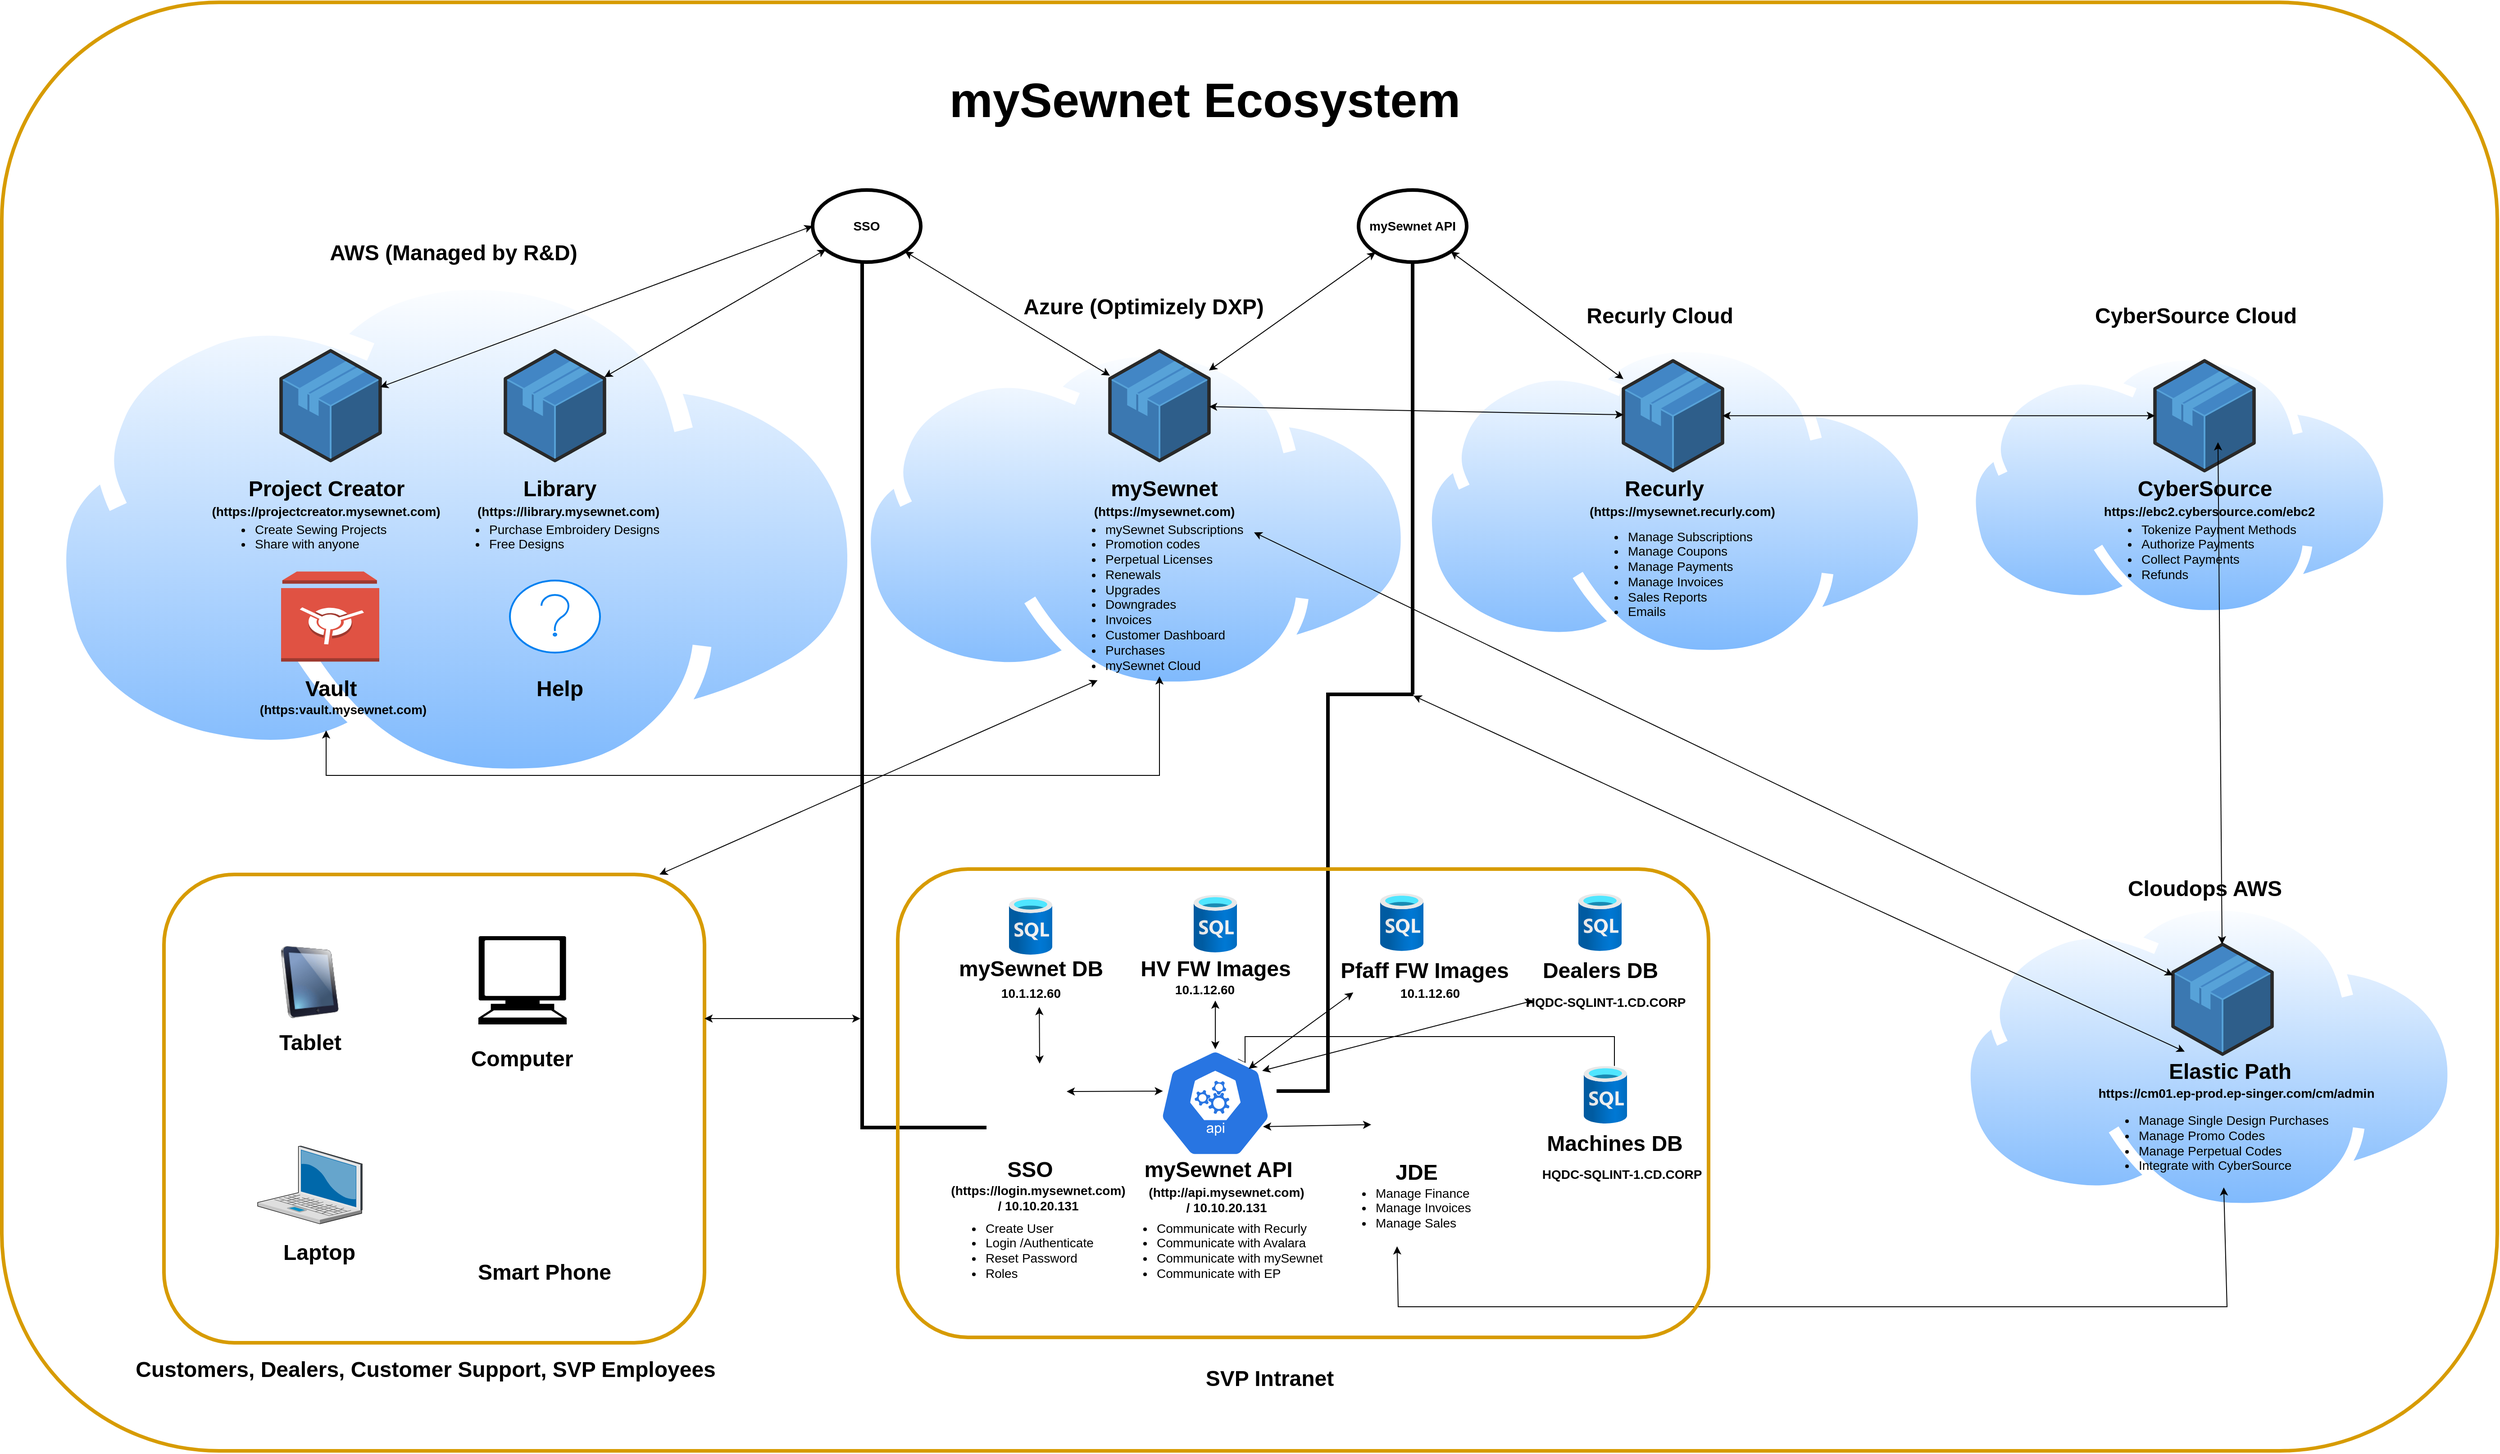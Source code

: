 <mxfile version="20.5.1" type="github">
  <diagram id="wgHW7e4EUa4GgYDRs7Ng" name="Page-1">
    <mxGraphModel dx="3462" dy="3097" grid="1" gridSize="10" guides="1" tooltips="1" connect="1" arrows="1" fold="1" page="1" pageScale="1" pageWidth="700" pageHeight="1000" math="0" shadow="0">
      <root>
        <mxCell id="0" />
        <mxCell id="1" parent="0" />
        <mxCell id="mvNzvA__HQaBql2vhhs9-19" value="" style="aspect=fixed;perimeter=ellipsePerimeter;html=1;align=center;shadow=0;dashed=0;spacingTop=3;image;image=img/lib/active_directory/internet_cloud.svg;fontSize=14;" parent="1" vertex="1">
          <mxGeometry x="-1340" y="-1526" width="910" height="573.3" as="geometry" />
        </mxCell>
        <mxCell id="mvNzvA__HQaBql2vhhs9-1" value="" style="verticalLabelPosition=bottom;html=1;verticalAlign=top;strokeWidth=1;align=center;outlineConnect=0;dashed=0;outlineConnect=0;shape=mxgraph.aws3d.application;fillColor=#4286c5;strokeColor=#57A2D8;aspect=fixed;" parent="1" vertex="1">
          <mxGeometry x="-1080" y="-1437.61" width="110" height="122.06" as="geometry" />
        </mxCell>
        <mxCell id="mvNzvA__HQaBql2vhhs9-3" value="" style="verticalLabelPosition=bottom;html=1;verticalAlign=top;strokeWidth=1;align=center;outlineConnect=0;dashed=0;outlineConnect=0;shape=mxgraph.aws3d.application;fillColor=#4286c5;strokeColor=#57A2D8;aspect=fixed;" parent="1" vertex="1">
          <mxGeometry x="-831" y="-1437.61" width="110" height="122.06" as="geometry" />
        </mxCell>
        <mxCell id="mvNzvA__HQaBql2vhhs9-5" value="Project Creator" style="text;strokeColor=none;fillColor=none;html=1;fontSize=24;fontStyle=1;verticalAlign=middle;align=center;" parent="1" vertex="1">
          <mxGeometry x="-1080" y="-1304.35" width="100" height="40" as="geometry" />
        </mxCell>
        <mxCell id="mvNzvA__HQaBql2vhhs9-6" value="Library" style="text;strokeColor=none;fillColor=none;html=1;fontSize=24;fontStyle=1;verticalAlign=middle;align=center;" parent="1" vertex="1">
          <mxGeometry x="-821" y="-1304.35" width="100" height="40" as="geometry" />
        </mxCell>
        <mxCell id="mvNzvA__HQaBql2vhhs9-8" value="&lt;ul&gt;&lt;li&gt;Create Sewing Projects&lt;/li&gt;&lt;li&gt;Share with anyone&lt;/li&gt;&lt;/ul&gt;" style="text;strokeColor=none;fillColor=none;html=1;whiteSpace=wrap;verticalAlign=middle;overflow=hidden;fontSize=14;" parent="1" vertex="1">
          <mxGeometry x="-1151" y="-1264.35" width="190" height="50" as="geometry" />
        </mxCell>
        <mxCell id="mvNzvA__HQaBql2vhhs9-10" value="&lt;ul&gt;&lt;li&gt;Purchase Embroidery Designs&lt;/li&gt;&lt;li&gt;Free Designs&lt;/li&gt;&lt;/ul&gt;" style="text;strokeColor=none;fillColor=none;html=1;whiteSpace=wrap;verticalAlign=middle;overflow=hidden;fontSize=14;" parent="1" vertex="1">
          <mxGeometry x="-891" y="-1264.35" width="240" height="50" as="geometry" />
        </mxCell>
        <mxCell id="mvNzvA__HQaBql2vhhs9-11" value="" style="outlineConnect=0;dashed=0;verticalLabelPosition=bottom;verticalAlign=top;align=center;html=1;shape=mxgraph.aws3.vault;fillColor=#E05243;gradientColor=none;fontSize=14;" parent="1" vertex="1">
          <mxGeometry x="-1080" y="-1192.35" width="109" height="100" as="geometry" />
        </mxCell>
        <mxCell id="mvNzvA__HQaBql2vhhs9-12" value="Vault" style="text;strokeColor=none;fillColor=none;html=1;fontSize=24;fontStyle=1;verticalAlign=middle;align=center;" parent="1" vertex="1">
          <mxGeometry x="-1075" y="-1082.35" width="100" height="40" as="geometry" />
        </mxCell>
        <mxCell id="mvNzvA__HQaBql2vhhs9-13" value="" style="html=1;verticalLabelPosition=bottom;align=center;labelBackgroundColor=#ffffff;verticalAlign=top;strokeWidth=2;strokeColor=#0080F0;shadow=0;dashed=0;shape=mxgraph.ios7.icons.help;fontSize=14;" parent="1" vertex="1">
          <mxGeometry x="-826" y="-1182.35" width="100" height="80" as="geometry" />
        </mxCell>
        <mxCell id="mvNzvA__HQaBql2vhhs9-14" value="Help" style="text;strokeColor=none;fillColor=none;html=1;fontSize=24;fontStyle=1;verticalAlign=middle;align=center;" parent="1" vertex="1">
          <mxGeometry x="-821" y="-1082.35" width="100" height="40" as="geometry" />
        </mxCell>
        <mxCell id="mvNzvA__HQaBql2vhhs9-15" value="(https://projectcreator.mysewnet.com)" style="text;html=1;strokeColor=none;fillColor=none;align=center;verticalAlign=middle;whiteSpace=wrap;rounded=0;fontSize=14;fontStyle=1" parent="1" vertex="1">
          <mxGeometry x="-1150" y="-1274.35" width="240" height="30" as="geometry" />
        </mxCell>
        <mxCell id="mvNzvA__HQaBql2vhhs9-17" value="(https://library.mysewnet.com)" style="text;html=1;strokeColor=none;fillColor=none;align=center;verticalAlign=middle;whiteSpace=wrap;rounded=0;fontSize=14;fontStyle=1" parent="1" vertex="1">
          <mxGeometry x="-881" y="-1274.35" width="240" height="30" as="geometry" />
        </mxCell>
        <mxCell id="mvNzvA__HQaBql2vhhs9-18" value="(https:vault.mysewnet.com)" style="text;html=1;strokeColor=none;fillColor=none;align=center;verticalAlign=middle;whiteSpace=wrap;rounded=0;fontSize=14;fontStyle=1" parent="1" vertex="1">
          <mxGeometry x="-1131" y="-1054.35" width="240" height="30" as="geometry" />
        </mxCell>
        <mxCell id="mvNzvA__HQaBql2vhhs9-25" value="" style="aspect=fixed;perimeter=ellipsePerimeter;html=1;align=center;shadow=0;dashed=0;spacingTop=3;image;image=img/lib/active_directory/internet_cloud.svg;fontSize=14;" parent="1" vertex="1">
          <mxGeometry x="-440" y="-1444.95" width="617.38" height="388.95" as="geometry" />
        </mxCell>
        <mxCell id="mvNzvA__HQaBql2vhhs9-20" value="" style="verticalLabelPosition=bottom;html=1;verticalAlign=top;strokeWidth=1;align=center;outlineConnect=0;dashed=0;outlineConnect=0;shape=mxgraph.aws3d.application;fillColor=#4286c5;strokeColor=#57A2D8;aspect=fixed;" parent="1" vertex="1">
          <mxGeometry x="-160" y="-1437.61" width="110" height="122.06" as="geometry" />
        </mxCell>
        <mxCell id="mvNzvA__HQaBql2vhhs9-21" value="mySewnet" style="text;strokeColor=none;fillColor=none;html=1;fontSize=24;fontStyle=1;verticalAlign=middle;align=center;" parent="1" vertex="1">
          <mxGeometry x="-150" y="-1304.35" width="100" height="40" as="geometry" />
        </mxCell>
        <mxCell id="mvNzvA__HQaBql2vhhs9-23" value="(https://mysewnet.com)" style="text;html=1;align=center;verticalAlign=middle;resizable=0;points=[];autosize=1;strokeColor=none;fillColor=none;fontSize=14;fontStyle=1" parent="1" vertex="1">
          <mxGeometry x="-190" y="-1274.35" width="180" height="30" as="geometry" />
        </mxCell>
        <mxCell id="mvNzvA__HQaBql2vhhs9-24" value="&lt;ul&gt;&lt;li&gt;mySewnet Subscriptions&lt;/li&gt;&lt;li&gt;Promotion codes&lt;/li&gt;&lt;li&gt;Perpetual Licenses&lt;/li&gt;&lt;li&gt;Renewals&lt;/li&gt;&lt;li&gt;Upgrades&lt;/li&gt;&lt;li&gt;Downgrades&lt;/li&gt;&lt;li&gt;Invoices&lt;/li&gt;&lt;li&gt;Customer Dashboard&lt;/li&gt;&lt;li&gt;Purchases&lt;/li&gt;&lt;li&gt;mySewnet Cloud&lt;/li&gt;&lt;/ul&gt;" style="text;strokeColor=none;fillColor=none;html=1;whiteSpace=wrap;verticalAlign=middle;overflow=hidden;fontSize=14;" parent="1" vertex="1">
          <mxGeometry x="-207.5" y="-1264.35" width="205" height="188.35" as="geometry" />
        </mxCell>
        <mxCell id="mvNzvA__HQaBql2vhhs9-30" value="" style="aspect=fixed;perimeter=ellipsePerimeter;html=1;align=center;shadow=0;dashed=0;spacingTop=3;image;image=img/lib/active_directory/internet_cloud.svg;fontSize=14;" parent="1" vertex="1">
          <mxGeometry x="184" y="-1449.11" width="566.28" height="356.76" as="geometry" />
        </mxCell>
        <mxCell id="mvNzvA__HQaBql2vhhs9-26" value="" style="verticalLabelPosition=bottom;html=1;verticalAlign=top;strokeWidth=1;align=center;outlineConnect=0;dashed=0;outlineConnect=0;shape=mxgraph.aws3d.application;fillColor=#4286c5;strokeColor=#57A2D8;aspect=fixed;" parent="1" vertex="1">
          <mxGeometry x="410" y="-1426.41" width="110" height="122.06" as="geometry" />
        </mxCell>
        <mxCell id="mvNzvA__HQaBql2vhhs9-27" value="Recurly" style="text;strokeColor=none;fillColor=none;html=1;fontSize=24;fontStyle=1;verticalAlign=middle;align=center;" parent="1" vertex="1">
          <mxGeometry x="405" y="-1304.35" width="100" height="40" as="geometry" />
        </mxCell>
        <mxCell id="mvNzvA__HQaBql2vhhs9-28" value="(https://mysewnet.recurly.com)" style="text;html=1;align=center;verticalAlign=middle;resizable=0;points=[];autosize=1;strokeColor=none;fillColor=none;fontSize=14;fontStyle=1" parent="1" vertex="1">
          <mxGeometry x="360" y="-1274.35" width="230" height="30" as="geometry" />
        </mxCell>
        <mxCell id="mvNzvA__HQaBql2vhhs9-29" value="&lt;ul&gt;&lt;li&gt;Manage Subscriptions&lt;/li&gt;&lt;li&gt;Manage Coupons&lt;/li&gt;&lt;li&gt;Manage Payments&lt;/li&gt;&lt;li&gt;Manage Invoices&lt;/li&gt;&lt;li&gt;Sales Reports&lt;/li&gt;&lt;li&gt;Emails&lt;/li&gt;&lt;li&gt;&lt;br&gt;&lt;/li&gt;&lt;/ul&gt;" style="text;strokeColor=none;fillColor=none;html=1;whiteSpace=wrap;verticalAlign=middle;overflow=hidden;fontSize=14;" parent="1" vertex="1">
          <mxGeometry x="372.5" y="-1256" width="185" height="120" as="geometry" />
        </mxCell>
        <mxCell id="mvNzvA__HQaBql2vhhs9-36" value="" style="aspect=fixed;perimeter=ellipsePerimeter;html=1;align=center;shadow=0;dashed=0;spacingTop=3;image;image=img/lib/active_directory/internet_cloud.svg;fontSize=14;" parent="1" vertex="1">
          <mxGeometry x="790" y="-1437.61" width="474.52" height="298.95" as="geometry" />
        </mxCell>
        <mxCell id="mvNzvA__HQaBql2vhhs9-32" value="" style="verticalLabelPosition=bottom;html=1;verticalAlign=top;strokeWidth=1;align=center;outlineConnect=0;dashed=0;outlineConnect=0;shape=mxgraph.aws3d.application;fillColor=#4286c5;strokeColor=#57A2D8;aspect=fixed;" parent="1" vertex="1">
          <mxGeometry x="1000" y="-1426.41" width="110" height="122.06" as="geometry" />
        </mxCell>
        <mxCell id="mvNzvA__HQaBql2vhhs9-33" value="CyberSource" style="text;strokeColor=none;fillColor=none;html=1;fontSize=24;fontStyle=1;verticalAlign=middle;align=center;" parent="1" vertex="1">
          <mxGeometry x="1005" y="-1304.35" width="100" height="40" as="geometry" />
        </mxCell>
        <mxCell id="mvNzvA__HQaBql2vhhs9-34" value="https://ebc2.cybersource.com/ebc2" style="text;html=1;align=center;verticalAlign=middle;resizable=0;points=[];autosize=1;strokeColor=none;fillColor=none;fontSize=14;fontStyle=1" parent="1" vertex="1">
          <mxGeometry x="930" y="-1274.35" width="260" height="30" as="geometry" />
        </mxCell>
        <mxCell id="mvNzvA__HQaBql2vhhs9-35" value="&lt;ul&gt;&lt;li&gt;Tokenize Payment Methods&lt;/li&gt;&lt;li&gt;Authorize Payments&lt;/li&gt;&lt;li&gt;Collect Payments&lt;/li&gt;&lt;li&gt;Refunds&lt;/li&gt;&lt;li&gt;&lt;br&gt;&lt;/li&gt;&lt;/ul&gt;" style="text;strokeColor=none;fillColor=none;html=1;whiteSpace=wrap;verticalAlign=middle;overflow=hidden;fontSize=14;" parent="1" vertex="1">
          <mxGeometry x="942.5" y="-1264.35" width="225" height="90" as="geometry" />
        </mxCell>
        <mxCell id="mvNzvA__HQaBql2vhhs9-37" value="AWS (Managed by R&amp;amp;D)" style="text;strokeColor=none;fillColor=none;html=1;fontSize=24;fontStyle=1;verticalAlign=middle;align=center;" parent="1" vertex="1">
          <mxGeometry x="-1040" y="-1566" width="301" height="40" as="geometry" />
        </mxCell>
        <mxCell id="mvNzvA__HQaBql2vhhs9-38" value="Azure (Optimizely DXP)" style="text;strokeColor=none;fillColor=none;html=1;fontSize=24;fontStyle=1;verticalAlign=middle;align=center;" parent="1" vertex="1">
          <mxGeometry x="-268" y="-1506" width="290" height="40" as="geometry" />
        </mxCell>
        <mxCell id="mvNzvA__HQaBql2vhhs9-39" value="Recurly Cloud" style="text;strokeColor=none;fillColor=none;html=1;fontSize=24;fontStyle=1;verticalAlign=middle;align=center;" parent="1" vertex="1">
          <mxGeometry x="360" y="-1496" width="180" height="40" as="geometry" />
        </mxCell>
        <mxCell id="mvNzvA__HQaBql2vhhs9-40" value="CyberSource Cloud" style="text;strokeColor=none;fillColor=none;html=1;fontSize=24;fontStyle=1;verticalAlign=middle;align=center;" parent="1" vertex="1">
          <mxGeometry x="925" y="-1496" width="240" height="40" as="geometry" />
        </mxCell>
        <mxCell id="mvNzvA__HQaBql2vhhs9-45" value="" style="aspect=fixed;perimeter=ellipsePerimeter;html=1;align=center;shadow=0;dashed=0;spacingTop=3;image;image=img/lib/active_directory/internet_cloud.svg;fontSize=14;" parent="1" vertex="1">
          <mxGeometry x="782.22" y="-828.5" width="555.56" height="350" as="geometry" />
        </mxCell>
        <mxCell id="mvNzvA__HQaBql2vhhs9-41" value="" style="verticalLabelPosition=bottom;html=1;verticalAlign=top;strokeWidth=1;align=center;outlineConnect=0;dashed=0;outlineConnect=0;shape=mxgraph.aws3d.application;fillColor=#4286c5;strokeColor=#57A2D8;aspect=fixed;" parent="1" vertex="1">
          <mxGeometry x="1020" y="-778.5" width="110" height="122.06" as="geometry" />
        </mxCell>
        <mxCell id="mvNzvA__HQaBql2vhhs9-42" value="Elastic Path" style="text;strokeColor=none;fillColor=none;html=1;fontSize=24;fontStyle=1;verticalAlign=middle;align=center;" parent="1" vertex="1">
          <mxGeometry x="1005" y="-656.44" width="155" height="37.94" as="geometry" />
        </mxCell>
        <mxCell id="mvNzvA__HQaBql2vhhs9-43" value="https://cm01.ep-prod.ep-singer.com/cm/admin" style="text;html=1;align=center;verticalAlign=middle;resizable=0;points=[];autosize=1;strokeColor=none;fillColor=none;fontSize=14;fontStyle=1" parent="1" vertex="1">
          <mxGeometry x="925" y="-628.5" width="330" height="30" as="geometry" />
        </mxCell>
        <mxCell id="mvNzvA__HQaBql2vhhs9-44" value="&lt;ul&gt;&lt;li&gt;Manage Single Design Purchases&lt;/li&gt;&lt;li&gt;Manage Promo Codes&lt;/li&gt;&lt;li&gt;Manage Perpetual Codes&lt;/li&gt;&lt;li&gt;Integrate with CyberSource&lt;/li&gt;&lt;/ul&gt;" style="text;strokeColor=none;fillColor=none;html=1;whiteSpace=wrap;verticalAlign=middle;overflow=hidden;fontSize=14;" parent="1" vertex="1">
          <mxGeometry x="940" y="-608.5" width="270" height="100" as="geometry" />
        </mxCell>
        <mxCell id="mvNzvA__HQaBql2vhhs9-46" value="Cloudops AWS" style="text;strokeColor=none;fillColor=none;html=1;fontSize=24;fontStyle=1;verticalAlign=middle;align=center;" parent="1" vertex="1">
          <mxGeometry x="935" y="-860.5" width="240" height="40" as="geometry" />
        </mxCell>
        <mxCell id="mvNzvA__HQaBql2vhhs9-47" value="" style="aspect=fixed;html=1;points=[];align=center;image;fontSize=12;image=img/lib/azure2/databases/SQL_Database.svg;" parent="1" vertex="1">
          <mxGeometry x="-67" y="-833.35" width="48" height="64" as="geometry" />
        </mxCell>
        <mxCell id="mvNzvA__HQaBql2vhhs9-48" value="mySewnet DB" style="text;strokeColor=none;fillColor=none;html=1;fontSize=24;fontStyle=1;verticalAlign=middle;align=center;" parent="1" vertex="1">
          <mxGeometry x="-338" y="-771" width="180" height="40" as="geometry" />
        </mxCell>
        <mxCell id="mvNzvA__HQaBql2vhhs9-49" value="&lt;b&gt;10.1.12.60&lt;/b&gt;" style="text;html=1;align=center;verticalAlign=middle;resizable=0;points=[];autosize=1;strokeColor=none;fillColor=none;fontSize=14;" parent="1" vertex="1">
          <mxGeometry x="-293" y="-739" width="90" height="30" as="geometry" />
        </mxCell>
        <mxCell id="mvNzvA__HQaBql2vhhs9-50" value="" style="aspect=fixed;html=1;points=[];align=center;image;fontSize=12;image=img/lib/azure2/databases/SQL_Database.svg;" parent="1" vertex="1">
          <mxGeometry x="140" y="-835" width="48" height="64" as="geometry" />
        </mxCell>
        <mxCell id="mvNzvA__HQaBql2vhhs9-51" value="" style="aspect=fixed;html=1;points=[];align=center;image;fontSize=12;image=img/lib/azure2/databases/SQL_Database.svg;" parent="1" vertex="1">
          <mxGeometry x="360" y="-835" width="48" height="64" as="geometry" />
        </mxCell>
        <mxCell id="mvNzvA__HQaBql2vhhs9-52" value="Pfaff FW Images" style="text;strokeColor=none;fillColor=none;html=1;fontSize=24;fontStyle=1;verticalAlign=middle;align=center;" parent="1" vertex="1">
          <mxGeometry x="99" y="-769" width="180" height="40" as="geometry" />
        </mxCell>
        <mxCell id="mvNzvA__HQaBql2vhhs9-53" value="HV FW Images" style="text;strokeColor=none;fillColor=none;html=1;fontSize=24;fontStyle=1;verticalAlign=middle;align=center;" parent="1" vertex="1">
          <mxGeometry x="-133" y="-771" width="180" height="40" as="geometry" />
        </mxCell>
        <mxCell id="mvNzvA__HQaBql2vhhs9-55" value="&lt;b&gt;10.1.12.60&lt;/b&gt;" style="text;html=1;align=center;verticalAlign=middle;resizable=0;points=[];autosize=1;strokeColor=none;fillColor=none;fontSize=14;" parent="1" vertex="1">
          <mxGeometry x="150" y="-739" width="90" height="30" as="geometry" />
        </mxCell>
        <mxCell id="mvNzvA__HQaBql2vhhs9-56" value="&lt;b&gt;10.1.12.60&lt;/b&gt;" style="text;html=1;align=center;verticalAlign=middle;resizable=0;points=[];autosize=1;strokeColor=none;fillColor=none;fontSize=14;" parent="1" vertex="1">
          <mxGeometry x="-100" y="-743.35" width="90" height="30" as="geometry" />
        </mxCell>
        <mxCell id="mvNzvA__HQaBql2vhhs9-57" value="" style="image;html=1;image=img/lib/clip_art/computers/iPad_128x128.png;fontSize=14;" parent="1" vertex="1">
          <mxGeometry x="-1088" y="-776.5" width="80" height="80" as="geometry" />
        </mxCell>
        <mxCell id="mvNzvA__HQaBql2vhhs9-58" value="" style="shape=mxgraph.signs.tech.computer;html=1;pointerEvents=1;fillColor=#000000;strokeColor=none;verticalLabelPosition=bottom;verticalAlign=top;align=center;fontSize=14;" parent="1" vertex="1">
          <mxGeometry x="-861" y="-787.5" width="98" height="98" as="geometry" />
        </mxCell>
        <mxCell id="mvNzvA__HQaBql2vhhs9-60" value="" style="shape=image;html=1;verticalAlign=top;verticalLabelPosition=bottom;labelBackgroundColor=#ffffff;imageAspect=0;aspect=fixed;image=https://cdn4.iconfinder.com/data/icons/essential-app-1/16/mobile-phone-smart-screen-128.png;fontSize=14;" parent="1" vertex="1">
          <mxGeometry x="-866" y="-584.5" width="128" height="128" as="geometry" />
        </mxCell>
        <mxCell id="mvNzvA__HQaBql2vhhs9-61" value="" style="verticalLabelPosition=bottom;sketch=0;aspect=fixed;html=1;verticalAlign=top;strokeColor=none;align=center;outlineConnect=0;shape=mxgraph.citrix.laptop_2;fontSize=14;" parent="1" vertex="1">
          <mxGeometry x="-1106" y="-554.5" width="116" height="86.5" as="geometry" />
        </mxCell>
        <mxCell id="mvNzvA__HQaBql2vhhs9-62" value="Tablet" style="text;strokeColor=none;fillColor=none;html=1;fontSize=24;fontStyle=1;verticalAlign=middle;align=center;" parent="1" vertex="1">
          <mxGeometry x="-1098" y="-689.5" width="100" height="40" as="geometry" />
        </mxCell>
        <mxCell id="mvNzvA__HQaBql2vhhs9-63" value="Computer" style="text;strokeColor=none;fillColor=none;html=1;fontSize=24;fontStyle=1;verticalAlign=middle;align=center;" parent="1" vertex="1">
          <mxGeometry x="-876" y="-670.85" width="125" height="40" as="geometry" />
        </mxCell>
        <mxCell id="mvNzvA__HQaBql2vhhs9-65" value="Laptop" style="text;strokeColor=none;fillColor=none;html=1;fontSize=24;fontStyle=1;verticalAlign=middle;align=center;" parent="1" vertex="1">
          <mxGeometry x="-1088" y="-456.5" width="100" height="40" as="geometry" />
        </mxCell>
        <mxCell id="mvNzvA__HQaBql2vhhs9-66" value="Smart Phone" style="text;strokeColor=none;fillColor=none;html=1;fontSize=24;fontStyle=1;verticalAlign=middle;align=center;" parent="1" vertex="1">
          <mxGeometry x="-876" y="-434.5" width="176" height="40" as="geometry" />
        </mxCell>
        <mxCell id="mvNzvA__HQaBql2vhhs9-67" value="" style="aspect=fixed;html=1;points=[];align=center;image;fontSize=12;image=img/lib/azure2/databases/SQL_Database.svg;" parent="1" vertex="1">
          <mxGeometry x="-272" y="-830.85" width="48" height="64" as="geometry" />
        </mxCell>
        <mxCell id="mvNzvA__HQaBql2vhhs9-128" style="edgeStyle=orthogonalEdgeStyle;rounded=0;orthogonalLoop=1;jettySize=auto;html=1;entryX=0.763;entryY=0.126;entryDx=0;entryDy=0;entryPerimeter=0;fontSize=14;" parent="1" source="mvNzvA__HQaBql2vhhs9-68" target="mvNzvA__HQaBql2vhhs9-77" edge="1">
          <mxGeometry relative="1" as="geometry">
            <Array as="points">
              <mxPoint x="400" y="-676" />
              <mxPoint x="-10" y="-676" />
              <mxPoint x="-10" y="-647" />
            </Array>
          </mxGeometry>
        </mxCell>
        <mxCell id="mvNzvA__HQaBql2vhhs9-68" value="" style="aspect=fixed;html=1;points=[];align=center;image;fontSize=12;image=img/lib/azure2/databases/SQL_Database.svg;" parent="1" vertex="1">
          <mxGeometry x="366" y="-643.35" width="48" height="64" as="geometry" />
        </mxCell>
        <mxCell id="mvNzvA__HQaBql2vhhs9-69" value="Dealers DB" style="text;strokeColor=none;fillColor=none;html=1;fontSize=24;fontStyle=1;verticalAlign=middle;align=center;" parent="1" vertex="1">
          <mxGeometry x="307.75" y="-769" width="152.5" height="40" as="geometry" />
        </mxCell>
        <mxCell id="mvNzvA__HQaBql2vhhs9-70" value="Machines DB" style="text;strokeColor=none;fillColor=none;html=1;fontSize=24;fontStyle=1;verticalAlign=middle;align=center;" parent="1" vertex="1">
          <mxGeometry x="307.75" y="-577" width="185" height="40" as="geometry" />
        </mxCell>
        <mxCell id="mvNzvA__HQaBql2vhhs9-71" value="HQDC-SQLINT-1.CD.CORP" style="text;html=1;align=center;verticalAlign=middle;resizable=0;points=[];autosize=1;strokeColor=none;fillColor=none;fontSize=14;fontStyle=1" parent="1" vertex="1">
          <mxGeometry x="290" y="-729" width="200" height="30" as="geometry" />
        </mxCell>
        <mxCell id="mvNzvA__HQaBql2vhhs9-72" value="HQDC-SQLINT-1.CD.CORP" style="text;html=1;align=center;verticalAlign=middle;resizable=0;points=[];autosize=1;strokeColor=none;fillColor=none;fontSize=14;fontStyle=1" parent="1" vertex="1">
          <mxGeometry x="307.75" y="-538.35" width="200" height="30" as="geometry" />
        </mxCell>
        <mxCell id="mvNzvA__HQaBql2vhhs9-73" value="" style="shape=image;html=1;verticalAlign=top;verticalLabelPosition=bottom;labelBackgroundColor=#ffffff;imageAspect=0;aspect=fixed;image=https://cdn1.iconfinder.com/data/icons/icons-for-a-site-1/64/advantage_wallet-128.png;fontSize=14;" parent="1" vertex="1">
          <mxGeometry x="112" y="-661.35" width="128" height="128" as="geometry" />
        </mxCell>
        <mxCell id="mvNzvA__HQaBql2vhhs9-74" value="JDE" style="text;strokeColor=none;fillColor=none;html=1;fontSize=24;fontStyle=1;verticalAlign=middle;align=center;" parent="1" vertex="1">
          <mxGeometry x="130.38" y="-545" width="100" height="40" as="geometry" />
        </mxCell>
        <mxCell id="mvNzvA__HQaBql2vhhs9-75" value="&lt;ul&gt;&lt;li&gt;Manage Finance&lt;/li&gt;&lt;li&gt;Manage Invoices&lt;/li&gt;&lt;li&gt;Manage Sales&lt;/li&gt;&lt;/ul&gt;" style="text;strokeColor=none;fillColor=none;html=1;whiteSpace=wrap;verticalAlign=middle;overflow=hidden;fontSize=14;" parent="1" vertex="1">
          <mxGeometry x="93" y="-527" width="166" height="80" as="geometry" />
        </mxCell>
        <mxCell id="mvNzvA__HQaBql2vhhs9-76" value="" style="shape=image;html=1;verticalAlign=top;verticalLabelPosition=bottom;labelBackgroundColor=#ffffff;imageAspect=0;aspect=fixed;image=https://cdn1.iconfinder.com/data/icons/nuvola2/48x48/actions/kgpg_identity.png;fontSize=14;" parent="1" vertex="1">
          <mxGeometry x="-299" y="-650" width="103" height="103" as="geometry" />
        </mxCell>
        <mxCell id="mvNzvA__HQaBql2vhhs9-77" value="" style="sketch=0;html=1;dashed=0;whitespace=wrap;fillColor=#2875E2;strokeColor=#ffffff;points=[[0.005,0.63,0],[0.1,0.2,0],[0.9,0.2,0],[0.5,0,0],[0.995,0.63,0],[0.72,0.99,0],[0.5,1,0],[0.28,0.99,0]];verticalLabelPosition=bottom;align=center;verticalAlign=top;shape=mxgraph.kubernetes.icon;prIcon=api;fontSize=14;" parent="1" vertex="1">
          <mxGeometry x="-108" y="-662" width="130" height="120" as="geometry" />
        </mxCell>
        <mxCell id="mvNzvA__HQaBql2vhhs9-78" value="mySewnet API" style="text;strokeColor=none;fillColor=none;html=1;fontSize=24;fontStyle=1;verticalAlign=middle;align=center;" parent="1" vertex="1">
          <mxGeometry x="-90" y="-548.35" width="100" height="40" as="geometry" />
        </mxCell>
        <mxCell id="mvNzvA__HQaBql2vhhs9-79" value="SSO" style="text;strokeColor=none;fillColor=none;html=1;fontSize=24;fontStyle=1;verticalAlign=middle;align=center;" parent="1" vertex="1">
          <mxGeometry x="-299" y="-548.35" width="100" height="40" as="geometry" />
        </mxCell>
        <mxCell id="mvNzvA__HQaBql2vhhs9-80" value="&lt;ul&gt;&lt;li&gt;Create User&lt;/li&gt;&lt;li&gt;Login /Authenticate&lt;/li&gt;&lt;li&gt;Reset Password&lt;/li&gt;&lt;li&gt;Roles&lt;/li&gt;&lt;/ul&gt;" style="text;strokeColor=none;fillColor=none;html=1;whiteSpace=wrap;verticalAlign=middle;overflow=hidden;fontSize=14;" parent="1" vertex="1">
          <mxGeometry x="-340" y="-488.35" width="177.5" height="90" as="geometry" />
        </mxCell>
        <mxCell id="mvNzvA__HQaBql2vhhs9-81" value="&lt;ul&gt;&lt;li&gt;Communicate with Recurly&lt;/li&gt;&lt;li&gt;Communicate with Avalara&lt;/li&gt;&lt;li&gt;Communicate with mySewnet&lt;/li&gt;&lt;li&gt;Communicate with EP&lt;/li&gt;&lt;/ul&gt;" style="text;strokeColor=none;fillColor=none;html=1;whiteSpace=wrap;verticalAlign=middle;overflow=hidden;fontSize=14;" parent="1" vertex="1">
          <mxGeometry x="-150" y="-488.35" width="238" height="96.35" as="geometry" />
        </mxCell>
        <mxCell id="mvNzvA__HQaBql2vhhs9-85" value="" style="rounded=1;whiteSpace=wrap;html=1;fontSize=14;textOpacity=0;fillColor=none;strokeWidth=4;strokeColor=#d79b00;" parent="1" vertex="1">
          <mxGeometry x="-1210" y="-856" width="600" height="520" as="geometry" />
        </mxCell>
        <mxCell id="mvNzvA__HQaBql2vhhs9-82" value="&lt;b&gt;(http://api.mysewnet.com)&lt;br&gt;/ 10.10.20.131&lt;br&gt;&lt;/b&gt;" style="text;html=1;align=center;verticalAlign=middle;resizable=0;points=[];autosize=1;strokeColor=none;fillColor=none;fontSize=14;" parent="1" vertex="1">
          <mxGeometry x="-131" y="-520.5" width="200" height="50" as="geometry" />
        </mxCell>
        <mxCell id="mvNzvA__HQaBql2vhhs9-83" value="(https://login.mysewnet.com)&lt;br&gt;/ 10.10.20.131" style="text;html=1;align=center;verticalAlign=middle;resizable=0;points=[];autosize=1;strokeColor=none;fillColor=none;fontSize=14;fontStyle=1" parent="1" vertex="1">
          <mxGeometry x="-350" y="-522" width="220" height="50" as="geometry" />
        </mxCell>
        <mxCell id="mvNzvA__HQaBql2vhhs9-88" value="Customers, Dealers, Customer Support, SVP Employees" style="text;strokeColor=none;fillColor=none;html=1;fontSize=24;fontStyle=1;verticalAlign=middle;align=center;strokeWidth=4;" parent="1" vertex="1">
          <mxGeometry x="-1250" y="-326" width="660" height="40" as="geometry" />
        </mxCell>
        <mxCell id="mvNzvA__HQaBql2vhhs9-89" value="SVP Intranet" style="text;strokeColor=none;fillColor=none;html=1;fontSize=24;fontStyle=1;verticalAlign=middle;align=center;strokeWidth=4;" parent="1" vertex="1">
          <mxGeometry x="-96.62" y="-316" width="227" height="40" as="geometry" />
        </mxCell>
        <mxCell id="mvNzvA__HQaBql2vhhs9-99" value="SSO" style="ellipse;whiteSpace=wrap;html=1;strokeWidth=4;fontSize=14;fillColor=none;fontStyle=1" parent="1" vertex="1">
          <mxGeometry x="-490" y="-1616" width="120" height="80" as="geometry" />
        </mxCell>
        <mxCell id="mvNzvA__HQaBql2vhhs9-100" value="" style="line;strokeWidth=4;direction=south;html=1;perimeter=backbonePerimeter;points=[];outlineConnect=0;fontSize=14;fillColor=none;" parent="1" vertex="1">
          <mxGeometry x="171" y="-1536" width="10" height="480" as="geometry" />
        </mxCell>
        <mxCell id="mvNzvA__HQaBql2vhhs9-101" value="" style="line;strokeWidth=4;direction=south;html=1;perimeter=backbonePerimeter;points=[];outlineConnect=0;fontSize=14;fillColor=none;" parent="1" vertex="1">
          <mxGeometry x="-440" y="-1536" width="10" height="960" as="geometry" />
        </mxCell>
        <mxCell id="mvNzvA__HQaBql2vhhs9-102" value="" style="line;strokeWidth=4;html=1;perimeter=backbonePerimeter;points=[];outlineConnect=0;fontSize=14;fillColor=none;" parent="1" vertex="1">
          <mxGeometry x="-437" y="-650" width="140" height="150" as="geometry" />
        </mxCell>
        <mxCell id="mvNzvA__HQaBql2vhhs9-104" value="mySewnet API" style="ellipse;whiteSpace=wrap;html=1;strokeWidth=4;fontSize=14;fillColor=none;fontStyle=1" parent="1" vertex="1">
          <mxGeometry x="116" y="-1616" width="120" height="80" as="geometry" />
        </mxCell>
        <mxCell id="mvNzvA__HQaBql2vhhs9-105" value="" style="line;strokeWidth=4;html=1;perimeter=backbonePerimeter;points=[];outlineConnect=0;fontSize=14;fillColor=none;" parent="1" vertex="1">
          <mxGeometry x="80" y="-1061" width="97" height="10" as="geometry" />
        </mxCell>
        <mxCell id="mvNzvA__HQaBql2vhhs9-106" value="" style="line;strokeWidth=4;direction=south;html=1;perimeter=backbonePerimeter;points=[];outlineConnect=0;fontSize=14;fillColor=none;" parent="1" vertex="1">
          <mxGeometry x="77" y="-1055" width="10" height="439" as="geometry" />
        </mxCell>
        <mxCell id="mvNzvA__HQaBql2vhhs9-107" value="" style="line;strokeWidth=4;html=1;perimeter=backbonePerimeter;points=[];outlineConnect=0;fontSize=14;fillColor=none;" parent="1" vertex="1">
          <mxGeometry x="25" y="-620.5" width="59" height="10" as="geometry" />
        </mxCell>
        <mxCell id="mvNzvA__HQaBql2vhhs9-110" value="" style="endArrow=classic;startArrow=classic;html=1;rounded=0;fontSize=14;" parent="1" source="mvNzvA__HQaBql2vhhs9-3" target="mvNzvA__HQaBql2vhhs9-99" edge="1">
          <mxGeometry width="50" height="50" relative="1" as="geometry">
            <mxPoint x="-640" y="-1456" as="sourcePoint" />
            <mxPoint x="-590" y="-1506" as="targetPoint" />
          </mxGeometry>
        </mxCell>
        <mxCell id="mvNzvA__HQaBql2vhhs9-111" value="" style="endArrow=classic;startArrow=classic;html=1;rounded=0;fontSize=14;entryX=0;entryY=0.5;entryDx=0;entryDy=0;" parent="1" source="mvNzvA__HQaBql2vhhs9-1" target="mvNzvA__HQaBql2vhhs9-99" edge="1">
          <mxGeometry width="50" height="50" relative="1" as="geometry">
            <mxPoint x="-630" y="-1546" as="sourcePoint" />
            <mxPoint x="-580" y="-1596" as="targetPoint" />
          </mxGeometry>
        </mxCell>
        <mxCell id="mvNzvA__HQaBql2vhhs9-112" value="" style="endArrow=classic;startArrow=classic;html=1;rounded=0;fontSize=14;" parent="1" source="mvNzvA__HQaBql2vhhs9-20" target="mvNzvA__HQaBql2vhhs9-104" edge="1">
          <mxGeometry width="50" height="50" relative="1" as="geometry">
            <mxPoint x="40" y="-1466" as="sourcePoint" />
            <mxPoint x="90" y="-1516" as="targetPoint" />
          </mxGeometry>
        </mxCell>
        <mxCell id="mvNzvA__HQaBql2vhhs9-113" value="" style="endArrow=classic;startArrow=classic;html=1;rounded=0;fontSize=14;entryX=1;entryY=1;entryDx=0;entryDy=0;" parent="1" source="mvNzvA__HQaBql2vhhs9-26" target="mvNzvA__HQaBql2vhhs9-104" edge="1">
          <mxGeometry width="50" height="50" relative="1" as="geometry">
            <mxPoint x="250" y="-1446" as="sourcePoint" />
            <mxPoint x="300" y="-1496" as="targetPoint" />
          </mxGeometry>
        </mxCell>
        <mxCell id="mvNzvA__HQaBql2vhhs9-114" value="" style="endArrow=classic;startArrow=classic;html=1;rounded=0;fontSize=14;entryX=0.181;entryY=-0.075;entryDx=0;entryDy=0;entryPerimeter=0;" parent="1" source="mvNzvA__HQaBql2vhhs9-105" target="mvNzvA__HQaBql2vhhs9-42" edge="1">
          <mxGeometry width="50" height="50" relative="1" as="geometry">
            <mxPoint x="740" y="-836" as="sourcePoint" />
            <mxPoint x="790" y="-886" as="targetPoint" />
          </mxGeometry>
        </mxCell>
        <mxCell id="mvNzvA__HQaBql2vhhs9-115" value="" style="endArrow=classic;startArrow=classic;html=1;rounded=0;fontSize=14;" parent="1" source="mvNzvA__HQaBql2vhhs9-26" target="mvNzvA__HQaBql2vhhs9-32" edge="1">
          <mxGeometry width="50" height="50" relative="1" as="geometry">
            <mxPoint x="730" y="-1416" as="sourcePoint" />
            <mxPoint x="780" y="-1466" as="targetPoint" />
          </mxGeometry>
        </mxCell>
        <mxCell id="mvNzvA__HQaBql2vhhs9-116" value="" style="endArrow=classic;startArrow=classic;html=1;rounded=0;fontSize=14;entryX=0.636;entryY=0.741;entryDx=0;entryDy=0;entryPerimeter=0;" parent="1" source="mvNzvA__HQaBql2vhhs9-41" target="mvNzvA__HQaBql2vhhs9-32" edge="1">
          <mxGeometry width="50" height="50" relative="1" as="geometry">
            <mxPoint x="990" y="-996" as="sourcePoint" />
            <mxPoint x="1040" y="-1046" as="targetPoint" />
          </mxGeometry>
        </mxCell>
        <mxCell id="mvNzvA__HQaBql2vhhs9-117" value="" style="endArrow=classic;startArrow=classic;html=1;rounded=0;fontSize=14;entryX=1;entryY=1;entryDx=0;entryDy=0;" parent="1" source="mvNzvA__HQaBql2vhhs9-20" target="mvNzvA__HQaBql2vhhs9-99" edge="1">
          <mxGeometry width="50" height="50" relative="1" as="geometry">
            <mxPoint x="-330" y="-1416" as="sourcePoint" />
            <mxPoint x="-280" y="-1466" as="targetPoint" />
          </mxGeometry>
        </mxCell>
        <mxCell id="mvNzvA__HQaBql2vhhs9-119" value="" style="endArrow=classic;startArrow=classic;html=1;rounded=0;fontSize=14;entryX=0.607;entryY=1.006;entryDx=0;entryDy=0;entryPerimeter=0;" parent="1" target="mvNzvA__HQaBql2vhhs9-49" edge="1">
          <mxGeometry width="50" height="50" relative="1" as="geometry">
            <mxPoint x="-238" y="-646" as="sourcePoint" />
            <mxPoint x="-220" y="-706" as="targetPoint" />
          </mxGeometry>
        </mxCell>
        <mxCell id="mvNzvA__HQaBql2vhhs9-120" value="" style="endArrow=classic;startArrow=classic;html=1;rounded=0;fontSize=14;" parent="1" source="mvNzvA__HQaBql2vhhs9-77" edge="1">
          <mxGeometry width="50" height="50" relative="1" as="geometry">
            <mxPoint x="-43" y="-682.711" as="sourcePoint" />
            <mxPoint x="-43" y="-716" as="targetPoint" />
          </mxGeometry>
        </mxCell>
        <mxCell id="mvNzvA__HQaBql2vhhs9-121" value="" style="endArrow=classic;startArrow=classic;html=1;rounded=0;fontSize=14;exitX=0.785;exitY=0.181;exitDx=0;exitDy=0;exitPerimeter=0;entryX=0.062;entryY=1.1;entryDx=0;entryDy=0;entryPerimeter=0;" parent="1" source="mvNzvA__HQaBql2vhhs9-77" target="mvNzvA__HQaBql2vhhs9-52" edge="1">
          <mxGeometry width="50" height="50" relative="1" as="geometry">
            <mxPoint x="20" y="-646" as="sourcePoint" />
            <mxPoint x="70" y="-696" as="targetPoint" />
          </mxGeometry>
        </mxCell>
        <mxCell id="mvNzvA__HQaBql2vhhs9-122" value="" style="endArrow=classic;startArrow=classic;html=1;rounded=0;fontSize=14;" parent="1" edge="1">
          <mxGeometry width="50" height="50" relative="1" as="geometry">
            <mxPoint x="10" y="-576" as="sourcePoint" />
            <mxPoint x="130" y="-578.206" as="targetPoint" />
          </mxGeometry>
        </mxCell>
        <mxCell id="mvNzvA__HQaBql2vhhs9-124" value="" style="endArrow=classic;startArrow=classic;html=1;rounded=0;fontSize=14;entryX=0.037;entryY=0.388;entryDx=0;entryDy=0;entryPerimeter=0;" parent="1" edge="1">
          <mxGeometry width="50" height="50" relative="1" as="geometry">
            <mxPoint x="-208" y="-615" as="sourcePoint" />
            <mxPoint x="-101.19" y="-615.44" as="targetPoint" />
          </mxGeometry>
        </mxCell>
        <mxCell id="mvNzvA__HQaBql2vhhs9-125" value="" style="endArrow=classic;startArrow=classic;html=1;rounded=0;fontSize=14;exitX=0.9;exitY=0.2;exitDx=0;exitDy=0;exitPerimeter=0;" parent="1" source="mvNzvA__HQaBql2vhhs9-77" edge="1">
          <mxGeometry width="50" height="50" relative="1" as="geometry">
            <mxPoint x="260" y="-666" as="sourcePoint" />
            <mxPoint x="310" y="-716" as="targetPoint" />
          </mxGeometry>
        </mxCell>
        <mxCell id="mvNzvA__HQaBql2vhhs9-129" value="" style="endArrow=classic;startArrow=classic;html=1;rounded=0;fontSize=14;exitX=0.396;exitY=1.049;exitDx=0;exitDy=0;exitPerimeter=0;" parent="1" source="mvNzvA__HQaBql2vhhs9-75" target="mvNzvA__HQaBql2vhhs9-44" edge="1">
          <mxGeometry width="50" height="50" relative="1" as="geometry">
            <mxPoint x="130" y="-416" as="sourcePoint" />
            <mxPoint x="1080" y="-426" as="targetPoint" />
            <Array as="points">
              <mxPoint x="160" y="-376" />
              <mxPoint x="1080" y="-376" />
            </Array>
          </mxGeometry>
        </mxCell>
        <mxCell id="mvNzvA__HQaBql2vhhs9-130" value="" style="endArrow=classic;startArrow=classic;html=1;rounded=0;fontSize=14;entryX=0.165;entryY=1.023;entryDx=0;entryDy=0;entryPerimeter=0;" parent="1" target="mvNzvA__HQaBql2vhhs9-24" edge="1">
          <mxGeometry width="50" height="50" relative="1" as="geometry">
            <mxPoint x="-660" y="-856" as="sourcePoint" />
            <mxPoint x="-610" y="-906" as="targetPoint" />
          </mxGeometry>
        </mxCell>
        <mxCell id="mvNzvA__HQaBql2vhhs9-131" value="" style="endArrow=classic;startArrow=classic;html=1;rounded=0;fontSize=14;" parent="1" target="mvNzvA__HQaBql2vhhs9-101" edge="1">
          <mxGeometry width="50" height="50" relative="1" as="geometry">
            <mxPoint x="-610" y="-696" as="sourcePoint" />
            <mxPoint x="-560" y="-746" as="targetPoint" />
          </mxGeometry>
        </mxCell>
        <mxCell id="mvNzvA__HQaBql2vhhs9-132" value="" style="rounded=1;whiteSpace=wrap;html=1;fontSize=14;textOpacity=0;fillColor=none;strokeWidth=4;strokeColor=#d79b00;" parent="1" vertex="1">
          <mxGeometry x="-395.5" y="-862" width="900" height="520" as="geometry" />
        </mxCell>
        <mxCell id="mvNzvA__HQaBql2vhhs9-134" value="" style="endArrow=classic;startArrow=classic;html=1;rounded=0;fontSize=14;" parent="1" source="mvNzvA__HQaBql2vhhs9-26" target="mvNzvA__HQaBql2vhhs9-20" edge="1">
          <mxGeometry width="50" height="50" relative="1" as="geometry">
            <mxPoint x="258.304" y="-1696" as="sourcePoint" />
            <mxPoint x="320" y="-1696" as="targetPoint" />
          </mxGeometry>
        </mxCell>
        <mxCell id="mvNzvA__HQaBql2vhhs9-135" value="" style="endArrow=classic;startArrow=classic;html=1;rounded=0;fontSize=14;exitX=1.012;exitY=0.151;exitDx=0;exitDy=0;exitPerimeter=0;" parent="1" source="mvNzvA__HQaBql2vhhs9-24" target="mvNzvA__HQaBql2vhhs9-41" edge="1">
          <mxGeometry width="50" height="50" relative="1" as="geometry">
            <mxPoint x="460" y="-996" as="sourcePoint" />
            <mxPoint x="510" y="-1046" as="targetPoint" />
          </mxGeometry>
        </mxCell>
        <mxCell id="mvNzvA__HQaBql2vhhs9-136" value="" style="endArrow=classic;startArrow=classic;html=1;rounded=0;fontSize=14;entryX=0.5;entryY=1;entryDx=0;entryDy=0;" parent="1" target="mvNzvA__HQaBql2vhhs9-24" edge="1">
          <mxGeometry width="50" height="50" relative="1" as="geometry">
            <mxPoint x="-1030" y="-1016" as="sourcePoint" />
            <mxPoint x="-610" y="-976" as="targetPoint" />
            <Array as="points">
              <mxPoint x="-1030" y="-966" />
              <mxPoint x="-940" y="-966" />
              <mxPoint x="-105" y="-966" />
            </Array>
          </mxGeometry>
        </mxCell>
        <mxCell id="mvNzvA__HQaBql2vhhs9-137" value="" style="rounded=1;whiteSpace=wrap;html=1;fontSize=14;textOpacity=0;fillColor=none;strokeWidth=4;strokeColor=#d79b00;" parent="1" vertex="1">
          <mxGeometry x="-1390" y="-1824.35" width="2770" height="1608.35" as="geometry" />
        </mxCell>
        <mxCell id="mvNzvA__HQaBql2vhhs9-138" value="mySewnet Ecosystem" style="text;strokeColor=none;fillColor=none;html=1;fontSize=54;fontStyle=1;verticalAlign=middle;align=center;strokeWidth=4;" parent="1" vertex="1">
          <mxGeometry x="-380" y="-1756" width="650" height="80" as="geometry" />
        </mxCell>
      </root>
    </mxGraphModel>
  </diagram>
</mxfile>
